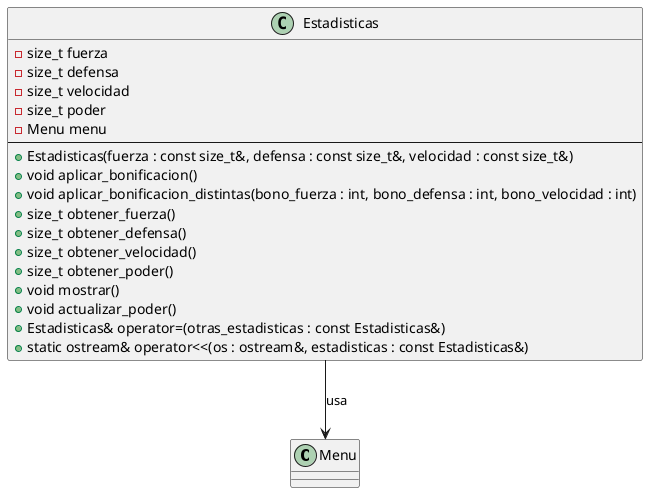 @startuml
'https://plantuml.com/class-diagram
class Menu

class Estadisticas {
    - size_t fuerza
    - size_t defensa
    - size_t velocidad
    - size_t poder
    - Menu menu
    ---
    + Estadisticas(fuerza : const size_t&, defensa : const size_t&, velocidad : const size_t&)
    + void aplicar_bonificacion()
    + void aplicar_bonificacion_distintas(bono_fuerza : int, bono_defensa : int, bono_velocidad : int)
    + size_t obtener_fuerza()
    + size_t obtener_defensa()
    + size_t obtener_velocidad()
    + size_t obtener_poder()
    + void mostrar()
    + void actualizar_poder()
    + Estadisticas& operator=(otras_estadisticas : const Estadisticas&)
    + static ostream& operator<<(os : ostream&, estadisticas : const Estadisticas&)
}

' Relaciones
Estadisticas --> Menu : "usa"

@enduml